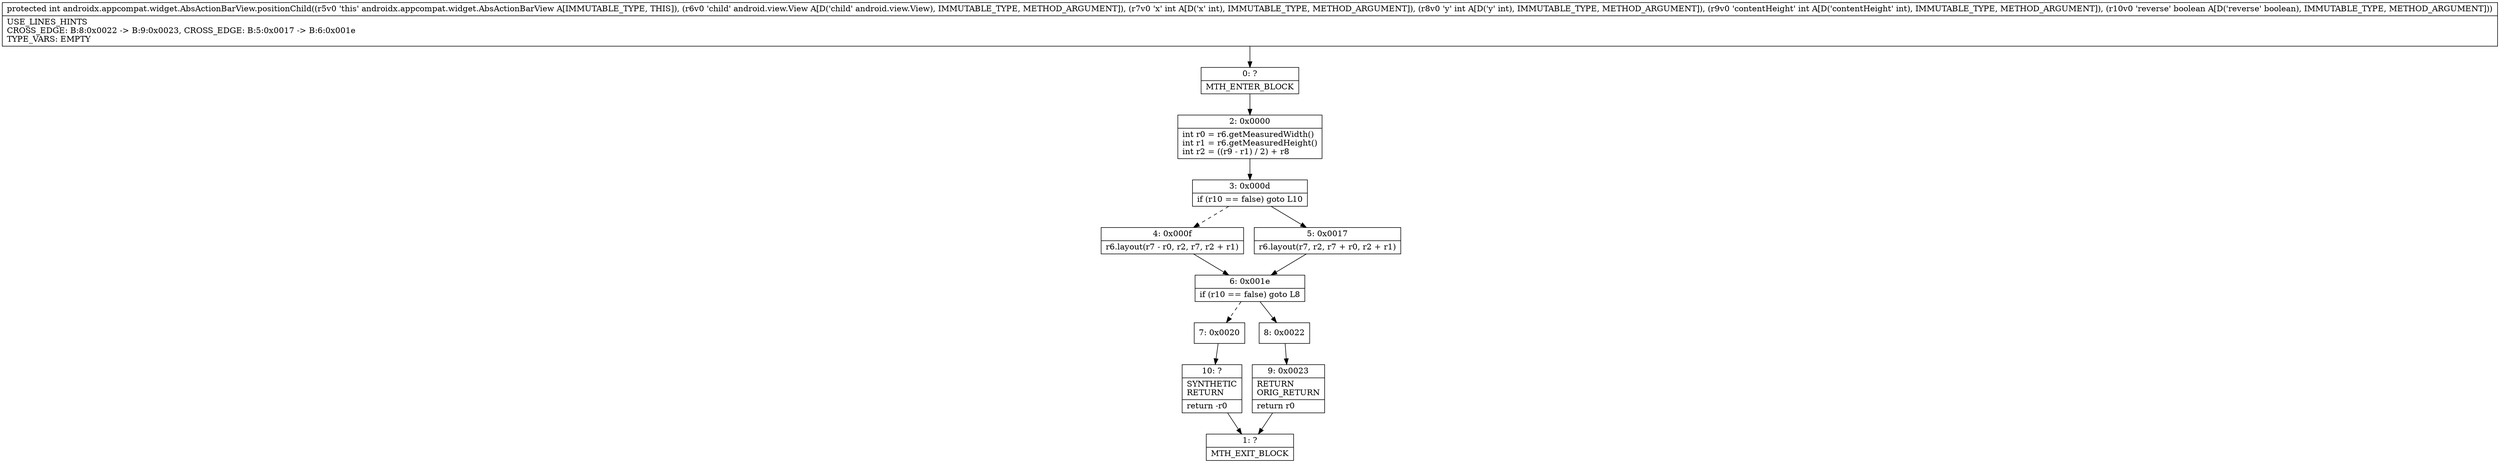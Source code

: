 digraph "CFG forandroidx.appcompat.widget.AbsActionBarView.positionChild(Landroid\/view\/View;IIIZ)I" {
Node_0 [shape=record,label="{0\:\ ?|MTH_ENTER_BLOCK\l}"];
Node_2 [shape=record,label="{2\:\ 0x0000|int r0 = r6.getMeasuredWidth()\lint r1 = r6.getMeasuredHeight()\lint r2 = ((r9 \- r1) \/ 2) + r8\l}"];
Node_3 [shape=record,label="{3\:\ 0x000d|if (r10 == false) goto L10\l}"];
Node_4 [shape=record,label="{4\:\ 0x000f|r6.layout(r7 \- r0, r2, r7, r2 + r1)\l}"];
Node_6 [shape=record,label="{6\:\ 0x001e|if (r10 == false) goto L8\l}"];
Node_7 [shape=record,label="{7\:\ 0x0020}"];
Node_10 [shape=record,label="{10\:\ ?|SYNTHETIC\lRETURN\l|return \-r0\l}"];
Node_1 [shape=record,label="{1\:\ ?|MTH_EXIT_BLOCK\l}"];
Node_8 [shape=record,label="{8\:\ 0x0022}"];
Node_9 [shape=record,label="{9\:\ 0x0023|RETURN\lORIG_RETURN\l|return r0\l}"];
Node_5 [shape=record,label="{5\:\ 0x0017|r6.layout(r7, r2, r7 + r0, r2 + r1)\l}"];
MethodNode[shape=record,label="{protected int androidx.appcompat.widget.AbsActionBarView.positionChild((r5v0 'this' androidx.appcompat.widget.AbsActionBarView A[IMMUTABLE_TYPE, THIS]), (r6v0 'child' android.view.View A[D('child' android.view.View), IMMUTABLE_TYPE, METHOD_ARGUMENT]), (r7v0 'x' int A[D('x' int), IMMUTABLE_TYPE, METHOD_ARGUMENT]), (r8v0 'y' int A[D('y' int), IMMUTABLE_TYPE, METHOD_ARGUMENT]), (r9v0 'contentHeight' int A[D('contentHeight' int), IMMUTABLE_TYPE, METHOD_ARGUMENT]), (r10v0 'reverse' boolean A[D('reverse' boolean), IMMUTABLE_TYPE, METHOD_ARGUMENT]))  | USE_LINES_HINTS\lCROSS_EDGE: B:8:0x0022 \-\> B:9:0x0023, CROSS_EDGE: B:5:0x0017 \-\> B:6:0x001e\lTYPE_VARS: EMPTY\l}"];
MethodNode -> Node_0;Node_0 -> Node_2;
Node_2 -> Node_3;
Node_3 -> Node_4[style=dashed];
Node_3 -> Node_5;
Node_4 -> Node_6;
Node_6 -> Node_7[style=dashed];
Node_6 -> Node_8;
Node_7 -> Node_10;
Node_10 -> Node_1;
Node_8 -> Node_9;
Node_9 -> Node_1;
Node_5 -> Node_6;
}

